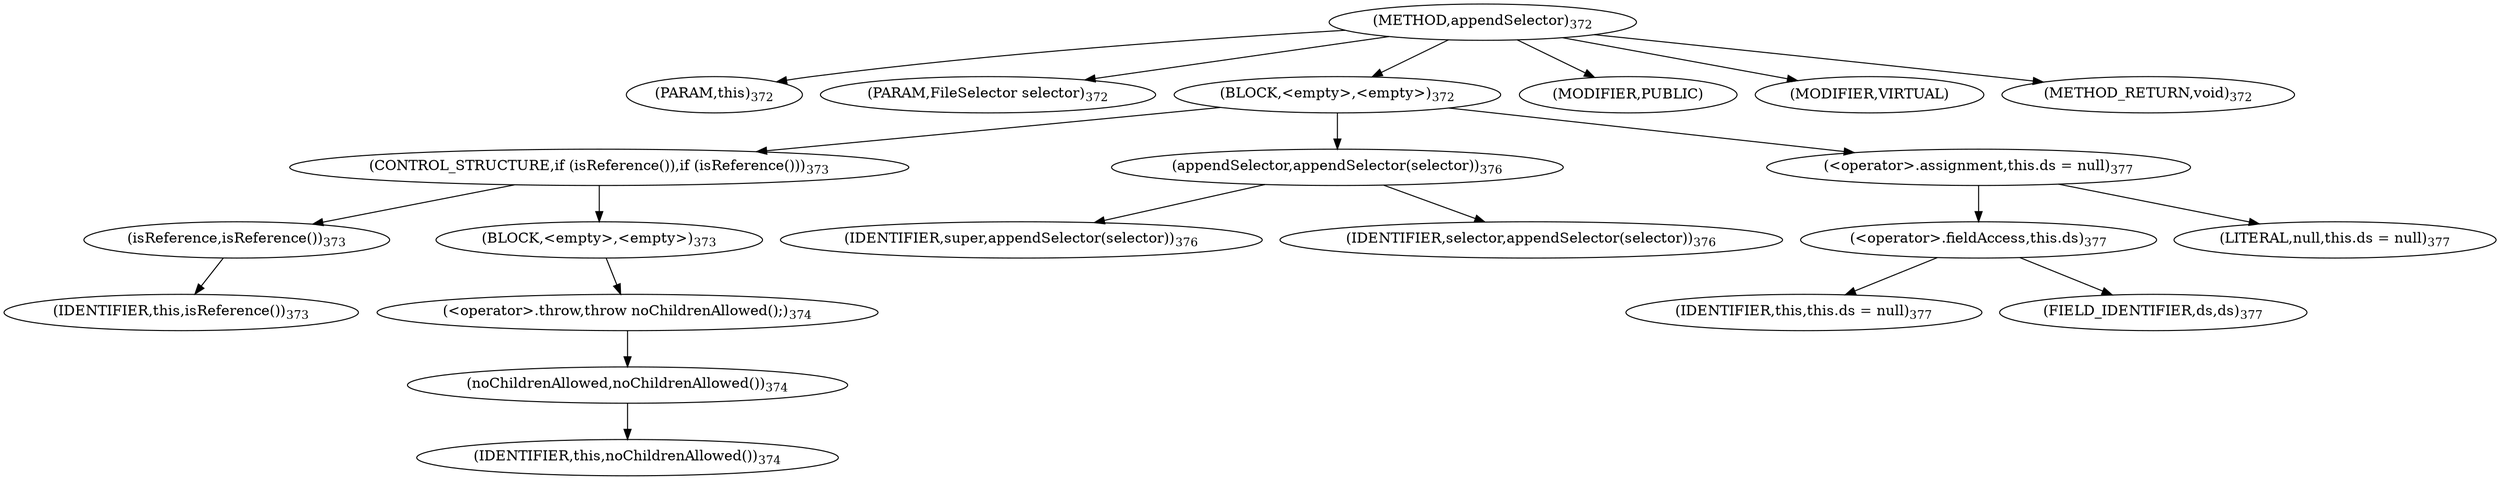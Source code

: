 digraph "appendSelector" {  
"823" [label = <(METHOD,appendSelector)<SUB>372</SUB>> ]
"82" [label = <(PARAM,this)<SUB>372</SUB>> ]
"824" [label = <(PARAM,FileSelector selector)<SUB>372</SUB>> ]
"825" [label = <(BLOCK,&lt;empty&gt;,&lt;empty&gt;)<SUB>372</SUB>> ]
"826" [label = <(CONTROL_STRUCTURE,if (isReference()),if (isReference()))<SUB>373</SUB>> ]
"827" [label = <(isReference,isReference())<SUB>373</SUB>> ]
"81" [label = <(IDENTIFIER,this,isReference())<SUB>373</SUB>> ]
"828" [label = <(BLOCK,&lt;empty&gt;,&lt;empty&gt;)<SUB>373</SUB>> ]
"829" [label = <(&lt;operator&gt;.throw,throw noChildrenAllowed();)<SUB>374</SUB>> ]
"830" [label = <(noChildrenAllowed,noChildrenAllowed())<SUB>374</SUB>> ]
"83" [label = <(IDENTIFIER,this,noChildrenAllowed())<SUB>374</SUB>> ]
"831" [label = <(appendSelector,appendSelector(selector))<SUB>376</SUB>> ]
"832" [label = <(IDENTIFIER,super,appendSelector(selector))<SUB>376</SUB>> ]
"833" [label = <(IDENTIFIER,selector,appendSelector(selector))<SUB>376</SUB>> ]
"834" [label = <(&lt;operator&gt;.assignment,this.ds = null)<SUB>377</SUB>> ]
"835" [label = <(&lt;operator&gt;.fieldAccess,this.ds)<SUB>377</SUB>> ]
"836" [label = <(IDENTIFIER,this,this.ds = null)<SUB>377</SUB>> ]
"837" [label = <(FIELD_IDENTIFIER,ds,ds)<SUB>377</SUB>> ]
"838" [label = <(LITERAL,null,this.ds = null)<SUB>377</SUB>> ]
"839" [label = <(MODIFIER,PUBLIC)> ]
"840" [label = <(MODIFIER,VIRTUAL)> ]
"841" [label = <(METHOD_RETURN,void)<SUB>372</SUB>> ]
  "823" -> "82" 
  "823" -> "824" 
  "823" -> "825" 
  "823" -> "839" 
  "823" -> "840" 
  "823" -> "841" 
  "825" -> "826" 
  "825" -> "831" 
  "825" -> "834" 
  "826" -> "827" 
  "826" -> "828" 
  "827" -> "81" 
  "828" -> "829" 
  "829" -> "830" 
  "830" -> "83" 
  "831" -> "832" 
  "831" -> "833" 
  "834" -> "835" 
  "834" -> "838" 
  "835" -> "836" 
  "835" -> "837" 
}
